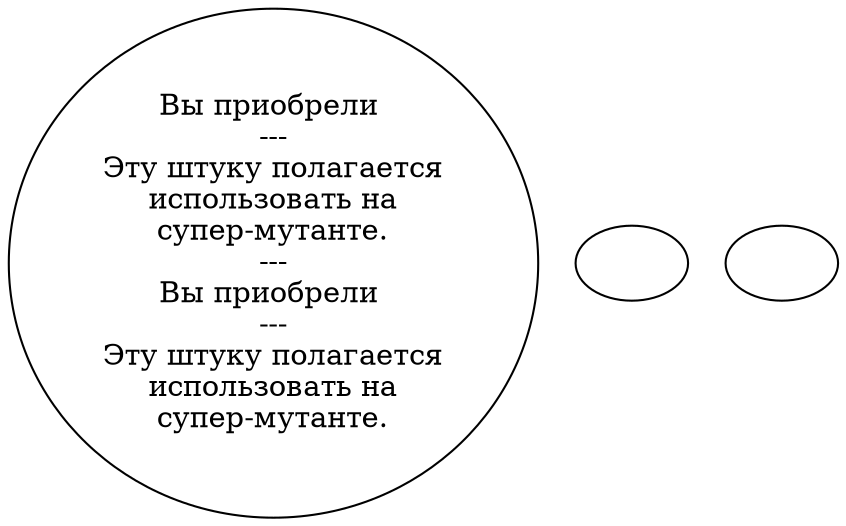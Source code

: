 digraph simserum {
  "use_obj_on_p_proc" [style=filled       fillcolor="#FFFFFF"       color="#000000"]
  "use_obj_on_p_proc" [label="Вы приобрели \n---\nЭту штуку полагается\nиспользовать на\nсупер-мутанте.\n---\nВы приобрели \n---\nЭту штуку полагается\nиспользовать на\nсупер-мутанте."]
  "timed_event_p_proc" [style=filled       fillcolor="#FFFFFF"       color="#000000"]
  "timed_event_p_proc" [label=""]
  "start" [style=filled       fillcolor="#FFFFFF"       color="#000000"]
  "start" [label=""]
}